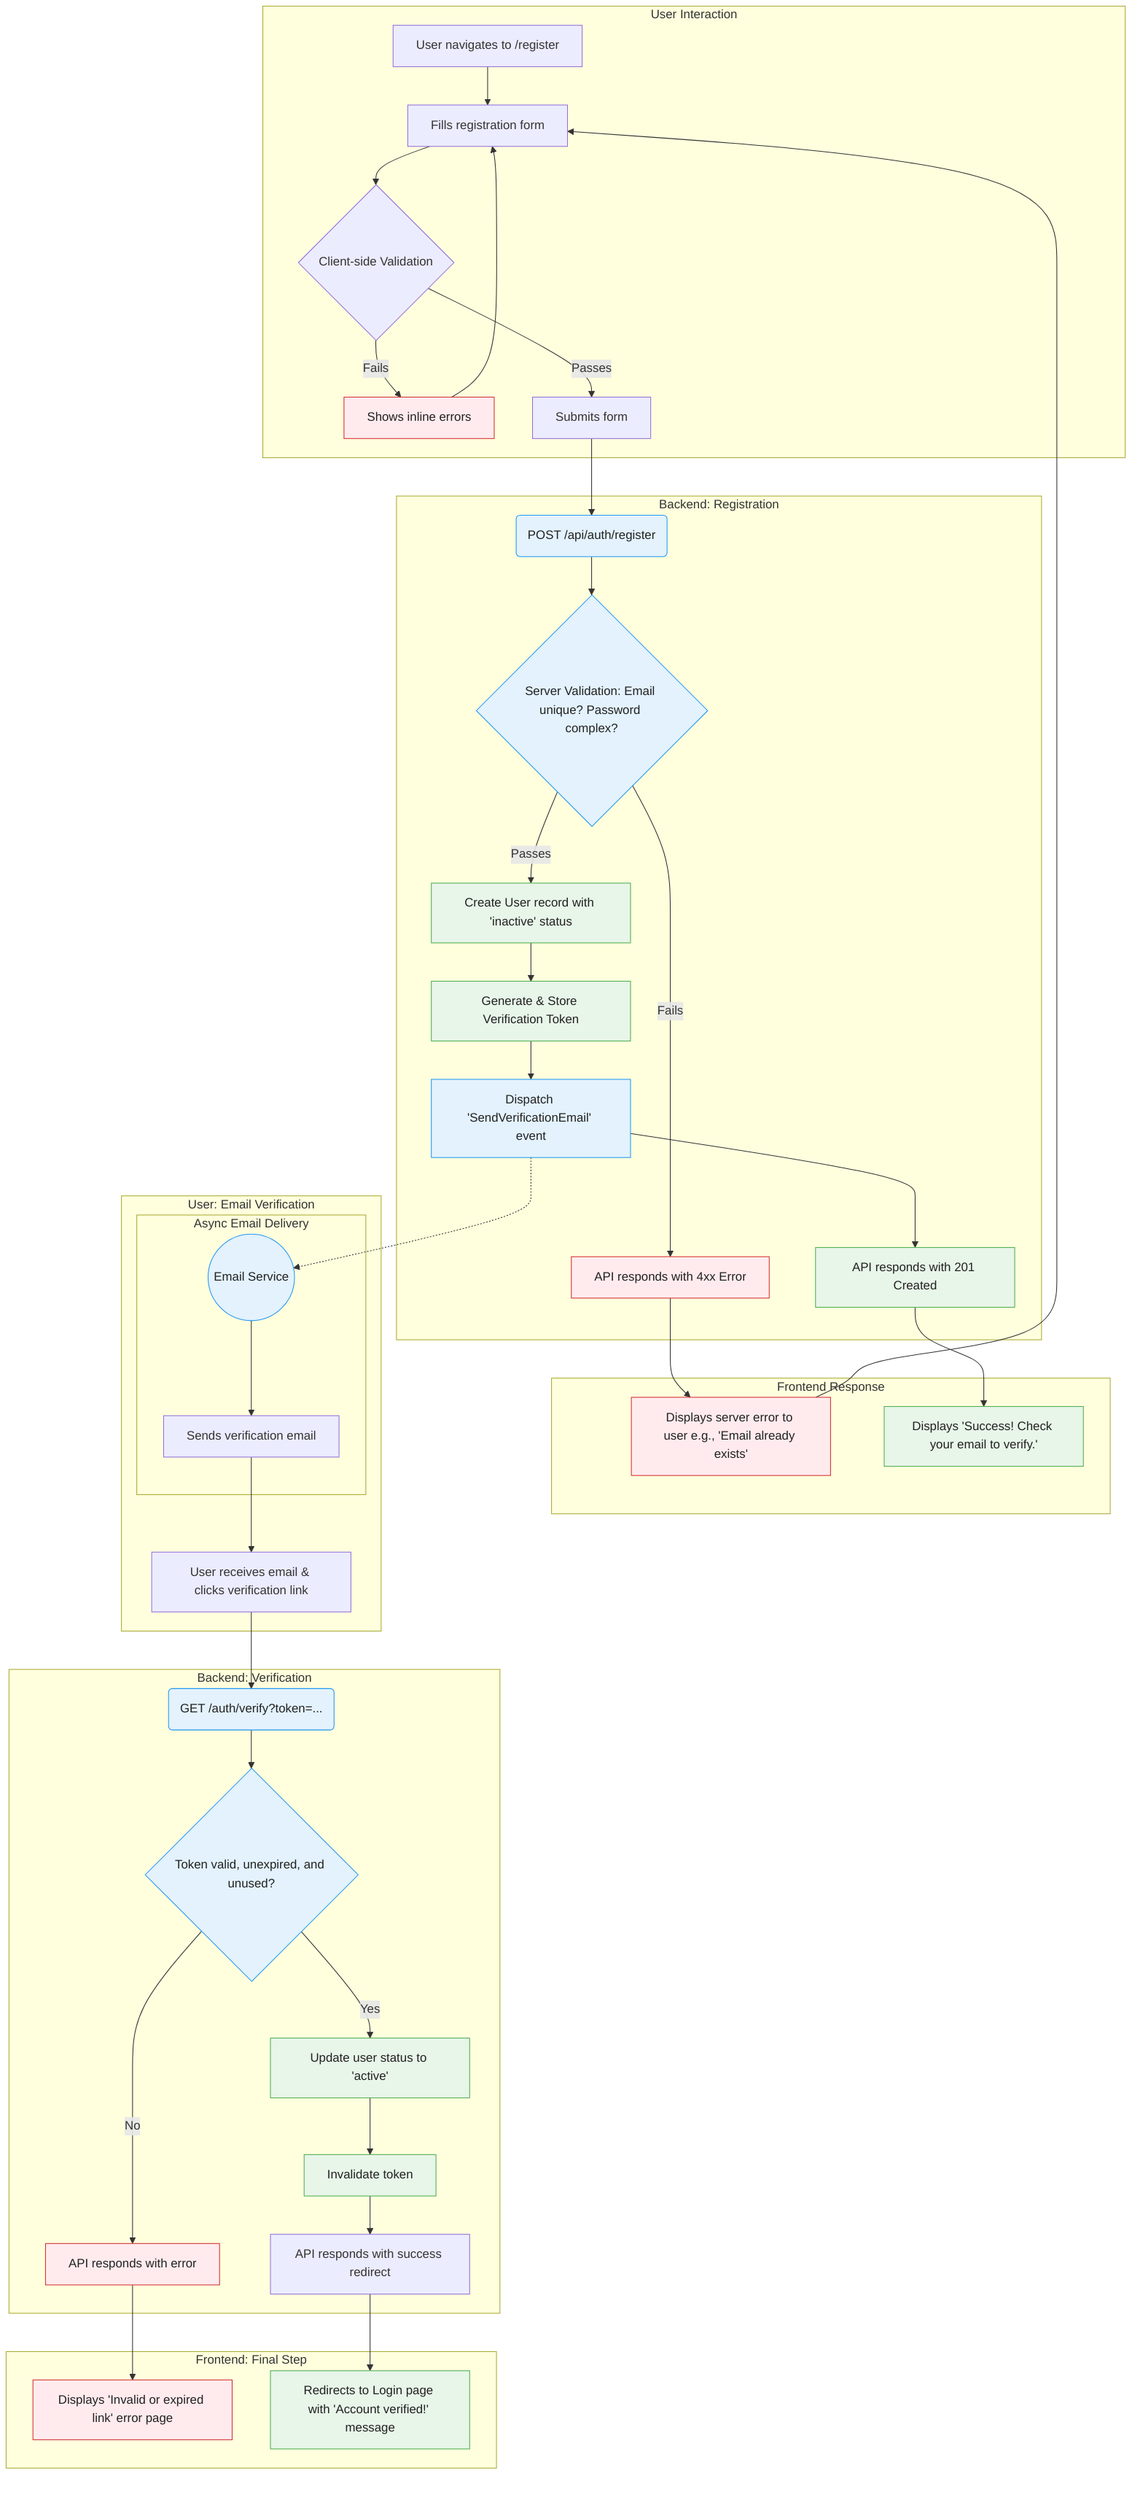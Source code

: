 flowchart TD
    subgraph User Interaction
        A[User navigates to /register] --> B[Fills registration form];
        B --> C{Client-side Validation};
        C -->|Fails| D[Shows inline errors];
        D --> B;
        C -->|Passes| E[Submits form];
    end

    subgraph Backend: Registration
        E --> F(POST /api/auth/register);
        F --> G{Server Validation: Email unique? Password complex?};
        G -->|Fails| H[API responds with 4xx Error];
        G -->|Passes| I[Create User record with 'inactive' status];
        I --> J[Generate & Store Verification Token];
        J --> K[Dispatch 'SendVerificationEmail' event];
        K --> L[API responds with 201 Created];
    end

    subgraph Frontend Response
        H --> M[Displays server error to user e.g., 'Email already exists'];
        M --> B;
        L --> N[Displays 'Success! Check your email to verify.'];
    end

    subgraph User: Email Verification
        subgraph Async Email Delivery
            K -.-> P((Email Service));
            P --> Q[Sends verification email];
        end
        Q --> R[User receives email & clicks verification link];
    end
    
    subgraph Backend: Verification
        R --> S(GET /auth/verify?token=...);
        S --> T{Token valid, unexpired, and unused?};
        T -->|No| U[API responds with error];
        T -->|Yes| V[Update user status to 'active'];
        V --> W[Invalidate token];
        W --> X[API responds with success redirect];
    end

    subgraph Frontend: Final Step
        U --> Y[Displays 'Invalid or expired link' error page];
        X --> Z[Redirects to Login page with 'Account verified!' message];
    end

    %% Styling
    classDef errorNode fill:#ffebee,stroke:#d32f2f,color:#212121
    classDef successNode fill:#e8f5e9,stroke:#4caf50,color:#212121
    classDef processNode fill:#e3f2fd,stroke:#2196f3,color:#212121
    
    class D,H,M,U,Y errorNode
    class I,J,V,W,Z,N,L successNode
    class F,G,P,S,T,K processNode